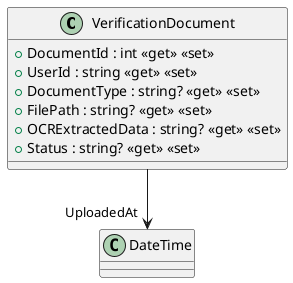 @startuml
class VerificationDocument {
    + DocumentId : int <<get>> <<set>>
    + UserId : string <<get>> <<set>>
    + DocumentType : string? <<get>> <<set>>
    + FilePath : string? <<get>> <<set>>
    + OCRExtractedData : string? <<get>> <<set>>
    + Status : string? <<get>> <<set>>
}
VerificationDocument --> "UploadedAt" DateTime
@enduml
